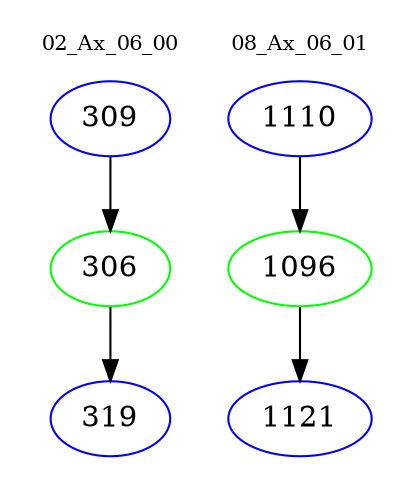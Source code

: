 digraph{
subgraph cluster_0 {
color = white
label = "02_Ax_06_00";
fontsize=10;
T0_309 [label="309", color="blue"]
T0_309 -> T0_306 [color="black"]
T0_306 [label="306", color="green"]
T0_306 -> T0_319 [color="black"]
T0_319 [label="319", color="blue"]
}
subgraph cluster_1 {
color = white
label = "08_Ax_06_01";
fontsize=10;
T1_1110 [label="1110", color="blue"]
T1_1110 -> T1_1096 [color="black"]
T1_1096 [label="1096", color="green"]
T1_1096 -> T1_1121 [color="black"]
T1_1121 [label="1121", color="blue"]
}
}
